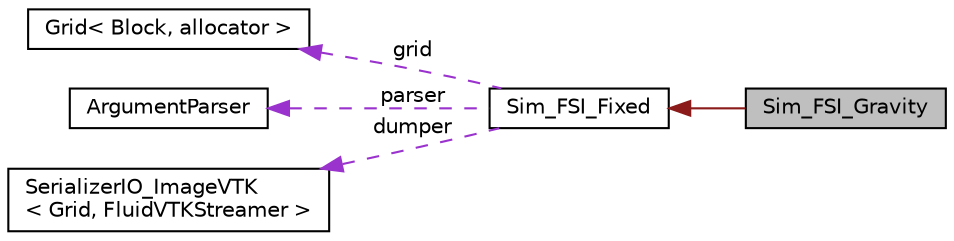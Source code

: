 digraph "Sim_FSI_Gravity"
{
  edge [fontname="Helvetica",fontsize="10",labelfontname="Helvetica",labelfontsize="10"];
  node [fontname="Helvetica",fontsize="10",shape=record];
  rankdir="LR";
  Node1 [label="Sim_FSI_Gravity",height=0.2,width=0.4,color="black", fillcolor="grey75", style="filled", fontcolor="black"];
  Node2 -> Node1 [dir="back",color="firebrick4",fontsize="10",style="solid",fontname="Helvetica"];
  Node2 [label="Sim_FSI_Fixed",height=0.2,width=0.4,color="black", fillcolor="white", style="filled",URL="$class_sim___f_s_i___fixed.html"];
  Node3 -> Node2 [dir="back",color="darkorchid3",fontsize="10",style="dashed",label=" grid" ,fontname="Helvetica"];
  Node3 [label="Grid\< Block, allocator \>",height=0.2,width=0.4,color="black", fillcolor="white", style="filled",URL="$class_grid.html"];
  Node4 -> Node2 [dir="back",color="darkorchid3",fontsize="10",style="dashed",label=" parser" ,fontname="Helvetica"];
  Node4 [label="ArgumentParser",height=0.2,width=0.4,color="black", fillcolor="white", style="filled",URL="$class_argument_parser.html"];
  Node5 -> Node2 [dir="back",color="darkorchid3",fontsize="10",style="dashed",label=" dumper" ,fontname="Helvetica"];
  Node5 [label="SerializerIO_ImageVTK\l\< Grid, FluidVTKStreamer \>",height=0.2,width=0.4,color="black", fillcolor="white", style="filled",URL="$class_serializer_i_o___image_v_t_k.html"];
}
